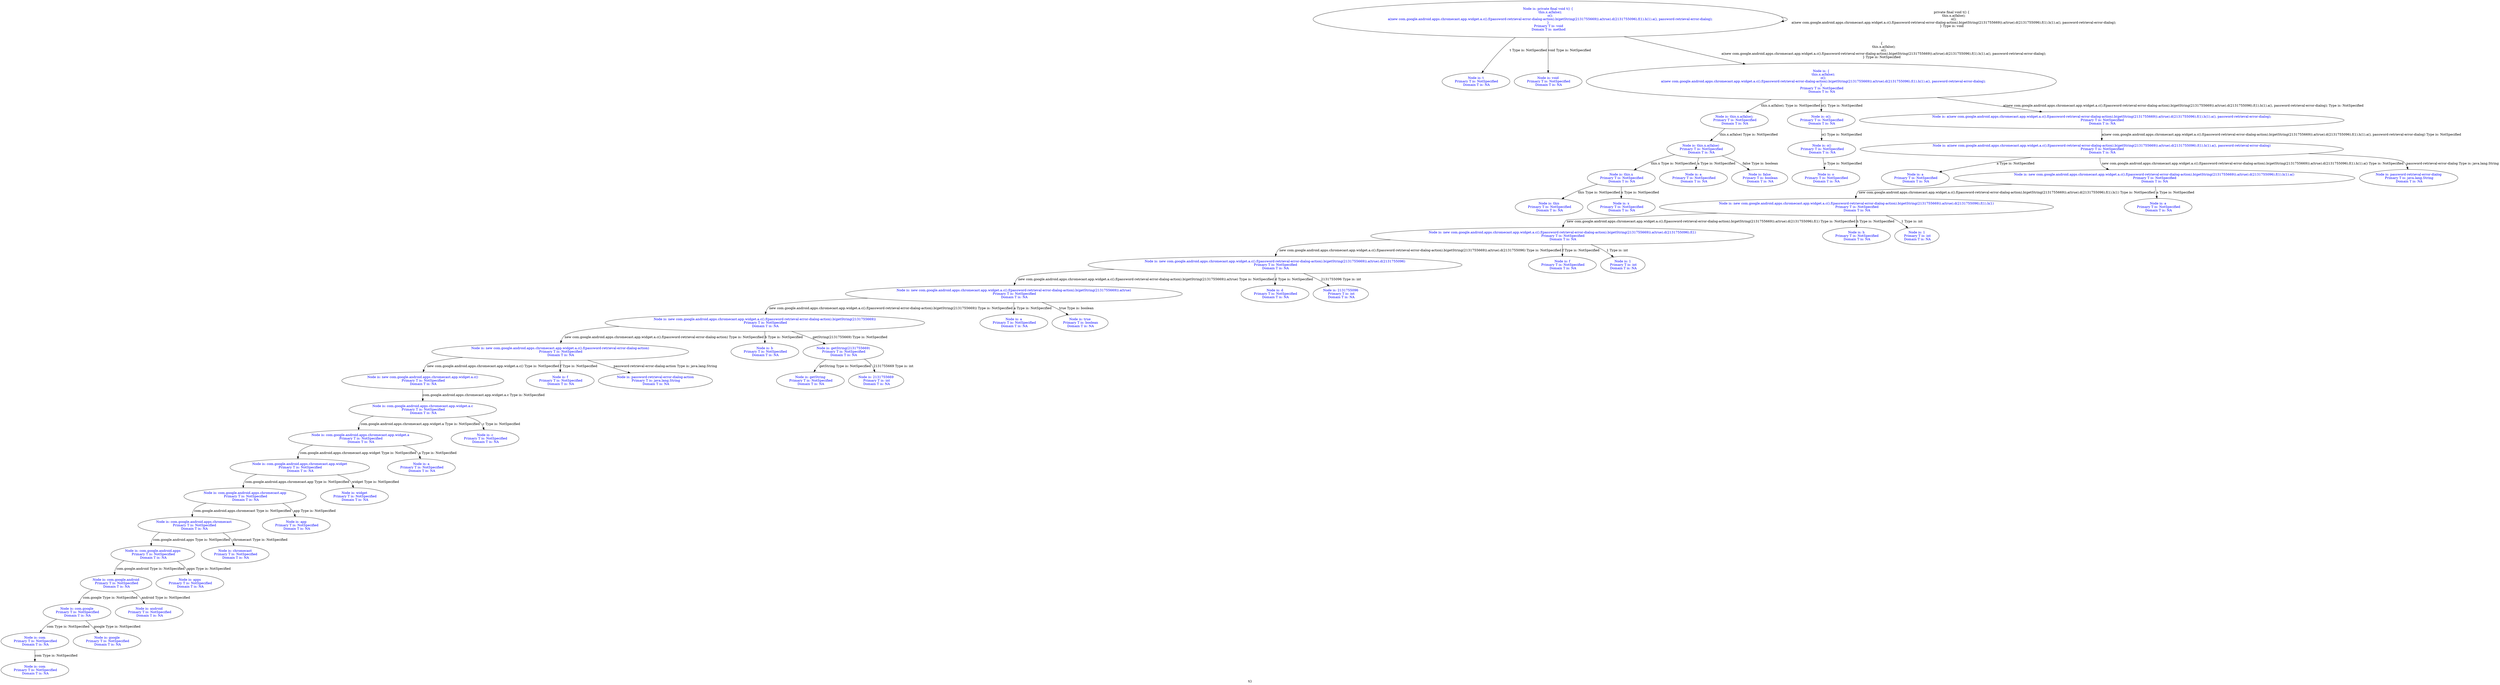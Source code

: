 digraph "t()" {
 label="t()"
{
 node [shape=box]} 
2104 -> 2104[label="private final void t() {
    this.x.a(false);
    o();
    a(new com.google.android.apps.chromecast.app.widget.a.c().f(password-retrieval-error-dialog-action).b(getString(2131755669)).a(true).d(2131755096).f(1).h(1).a(), password-retrieval-error-dialog);
} Type is: void"];
2104[label="Node is: private final void t() {
    this.x.a(false);
    o();
    a(new com.google.android.apps.chromecast.app.widget.a.c().f(password-retrieval-error-dialog-action).b(getString(2131755669)).a(true).d(2131755096).f(1).h(1).a(), password-retrieval-error-dialog);
}
 Primary T is: void
 Domain T is: method",fontcolor="blue"];
  2104 -> 2105[label="t Type is: NotSpecified"];
2105[label="Node is: t
 Primary T is: NotSpecified
 Domain T is: NA",fontcolor="blue"];
  2104 -> 2106[label="void Type is: NotSpecified"];
2106[label="Node is: void
 Primary T is: NotSpecified
 Domain T is: NA",fontcolor="blue"];
  2104 -> 2107[label="{
    this.x.a(false);
    o();
    a(new com.google.android.apps.chromecast.app.widget.a.c().f(password-retrieval-error-dialog-action).b(getString(2131755669)).a(true).d(2131755096).f(1).h(1).a(), password-retrieval-error-dialog);
} Type is: NotSpecified"];
2107[label="Node is: {
    this.x.a(false);
    o();
    a(new com.google.android.apps.chromecast.app.widget.a.c().f(password-retrieval-error-dialog-action).b(getString(2131755669)).a(true).d(2131755096).f(1).h(1).a(), password-retrieval-error-dialog);
}
 Primary T is: NotSpecified
 Domain T is: NA",fontcolor="blue"];
  2107 -> 2108[label="this.x.a(false); Type is: NotSpecified"];
2108[label="Node is: this.x.a(false);
 Primary T is: NotSpecified
 Domain T is: NA",fontcolor="blue"];
  2108 -> 2109[label="this.x.a(false) Type is: NotSpecified"];
2109[label="Node is: this.x.a(false)
 Primary T is: NotSpecified
 Domain T is: NA",fontcolor="blue"];
  2109 -> 2110[label="this.x Type is: NotSpecified"];
2110[label="Node is: this.x
 Primary T is: NotSpecified
 Domain T is: NA",fontcolor="blue"];
  2110 -> 2111[label="this Type is: NotSpecified"];
2111[label="Node is: this
 Primary T is: NotSpecified
 Domain T is: NA",fontcolor="blue"];
  2110 -> 2112[label="x Type is: NotSpecified"];
2112[label="Node is: x
 Primary T is: NotSpecified
 Domain T is: NA",fontcolor="blue"];
  2109 -> 2113[label="a Type is: NotSpecified"];
2113[label="Node is: a
 Primary T is: NotSpecified
 Domain T is: NA",fontcolor="blue"];
  2109 -> 2114[label="false Type is: boolean"];
2114[label="Node is: false
 Primary T is: boolean
 Domain T is: NA",fontcolor="blue"];
  2107 -> 2115[label="o(); Type is: NotSpecified"];
2115[label="Node is: o();
 Primary T is: NotSpecified
 Domain T is: NA",fontcolor="blue"];
  2115 -> 2116[label="o() Type is: NotSpecified"];
2116[label="Node is: o()
 Primary T is: NotSpecified
 Domain T is: NA",fontcolor="blue"];
  2116 -> 2117[label="o Type is: NotSpecified"];
2117[label="Node is: o
 Primary T is: NotSpecified
 Domain T is: NA",fontcolor="blue"];
  2107 -> 2118[label="a(new com.google.android.apps.chromecast.app.widget.a.c().f(password-retrieval-error-dialog-action).b(getString(2131755669)).a(true).d(2131755096).f(1).h(1).a(), password-retrieval-error-dialog); Type is: NotSpecified"];
2118[label="Node is: a(new com.google.android.apps.chromecast.app.widget.a.c().f(password-retrieval-error-dialog-action).b(getString(2131755669)).a(true).d(2131755096).f(1).h(1).a(), password-retrieval-error-dialog);
 Primary T is: NotSpecified
 Domain T is: NA",fontcolor="blue"];
  2118 -> 2119[label="a(new com.google.android.apps.chromecast.app.widget.a.c().f(password-retrieval-error-dialog-action).b(getString(2131755669)).a(true).d(2131755096).f(1).h(1).a(), password-retrieval-error-dialog) Type is: NotSpecified"];
2119[label="Node is: a(new com.google.android.apps.chromecast.app.widget.a.c().f(password-retrieval-error-dialog-action).b(getString(2131755669)).a(true).d(2131755096).f(1).h(1).a(), password-retrieval-error-dialog)
 Primary T is: NotSpecified
 Domain T is: NA",fontcolor="blue"];
  2119 -> 2120[label="a Type is: NotSpecified"];
2120[label="Node is: a
 Primary T is: NotSpecified
 Domain T is: NA",fontcolor="blue"];
  2119 -> 2121[label="new com.google.android.apps.chromecast.app.widget.a.c().f(password-retrieval-error-dialog-action).b(getString(2131755669)).a(true).d(2131755096).f(1).h(1).a() Type is: NotSpecified"];
2121[label="Node is: new com.google.android.apps.chromecast.app.widget.a.c().f(password-retrieval-error-dialog-action).b(getString(2131755669)).a(true).d(2131755096).f(1).h(1).a()
 Primary T is: NotSpecified
 Domain T is: NA",fontcolor="blue"];
  2121 -> 2122[label="new com.google.android.apps.chromecast.app.widget.a.c().f(password-retrieval-error-dialog-action).b(getString(2131755669)).a(true).d(2131755096).f(1).h(1) Type is: NotSpecified"];
2122[label="Node is: new com.google.android.apps.chromecast.app.widget.a.c().f(password-retrieval-error-dialog-action).b(getString(2131755669)).a(true).d(2131755096).f(1).h(1)
 Primary T is: NotSpecified
 Domain T is: NA",fontcolor="blue"];
  2122 -> 2123[label="new com.google.android.apps.chromecast.app.widget.a.c().f(password-retrieval-error-dialog-action).b(getString(2131755669)).a(true).d(2131755096).f(1) Type is: NotSpecified"];
2123[label="Node is: new com.google.android.apps.chromecast.app.widget.a.c().f(password-retrieval-error-dialog-action).b(getString(2131755669)).a(true).d(2131755096).f(1)
 Primary T is: NotSpecified
 Domain T is: NA",fontcolor="blue"];
  2123 -> 2124[label="new com.google.android.apps.chromecast.app.widget.a.c().f(password-retrieval-error-dialog-action).b(getString(2131755669)).a(true).d(2131755096) Type is: NotSpecified"];
2124[label="Node is: new com.google.android.apps.chromecast.app.widget.a.c().f(password-retrieval-error-dialog-action).b(getString(2131755669)).a(true).d(2131755096)
 Primary T is: NotSpecified
 Domain T is: NA",fontcolor="blue"];
  2124 -> 2125[label="new com.google.android.apps.chromecast.app.widget.a.c().f(password-retrieval-error-dialog-action).b(getString(2131755669)).a(true) Type is: NotSpecified"];
2125[label="Node is: new com.google.android.apps.chromecast.app.widget.a.c().f(password-retrieval-error-dialog-action).b(getString(2131755669)).a(true)
 Primary T is: NotSpecified
 Domain T is: NA",fontcolor="blue"];
  2125 -> 2126[label="new com.google.android.apps.chromecast.app.widget.a.c().f(password-retrieval-error-dialog-action).b(getString(2131755669)) Type is: NotSpecified"];
2126[label="Node is: new com.google.android.apps.chromecast.app.widget.a.c().f(password-retrieval-error-dialog-action).b(getString(2131755669))
 Primary T is: NotSpecified
 Domain T is: NA",fontcolor="blue"];
  2126 -> 2127[label="new com.google.android.apps.chromecast.app.widget.a.c().f(password-retrieval-error-dialog-action) Type is: NotSpecified"];
2127[label="Node is: new com.google.android.apps.chromecast.app.widget.a.c().f(password-retrieval-error-dialog-action)
 Primary T is: NotSpecified
 Domain T is: NA",fontcolor="blue"];
  2127 -> 2128[label="new com.google.android.apps.chromecast.app.widget.a.c() Type is: NotSpecified"];
2128[label="Node is: new com.google.android.apps.chromecast.app.widget.a.c()
 Primary T is: NotSpecified
 Domain T is: NA",fontcolor="blue"];
  2128 -> 2129[label="com.google.android.apps.chromecast.app.widget.a.c Type is: NotSpecified"];
2129[label="Node is: com.google.android.apps.chromecast.app.widget.a.c
 Primary T is: NotSpecified
 Domain T is: NA",fontcolor="blue"];
  2129 -> 2130[label="com.google.android.apps.chromecast.app.widget.a Type is: NotSpecified"];
2130[label="Node is: com.google.android.apps.chromecast.app.widget.a
 Primary T is: NotSpecified
 Domain T is: NA",fontcolor="blue"];
  2130 -> 2131[label="com.google.android.apps.chromecast.app.widget Type is: NotSpecified"];
2131[label="Node is: com.google.android.apps.chromecast.app.widget
 Primary T is: NotSpecified
 Domain T is: NA",fontcolor="blue"];
  2131 -> 2132[label="com.google.android.apps.chromecast.app Type is: NotSpecified"];
2132[label="Node is: com.google.android.apps.chromecast.app
 Primary T is: NotSpecified
 Domain T is: NA",fontcolor="blue"];
  2132 -> 2133[label="com.google.android.apps.chromecast Type is: NotSpecified"];
2133[label="Node is: com.google.android.apps.chromecast
 Primary T is: NotSpecified
 Domain T is: NA",fontcolor="blue"];
  2133 -> 2134[label="com.google.android.apps Type is: NotSpecified"];
2134[label="Node is: com.google.android.apps
 Primary T is: NotSpecified
 Domain T is: NA",fontcolor="blue"];
  2134 -> 2135[label="com.google.android Type is: NotSpecified"];
2135[label="Node is: com.google.android
 Primary T is: NotSpecified
 Domain T is: NA",fontcolor="blue"];
  2135 -> 2136[label="com.google Type is: NotSpecified"];
2136[label="Node is: com.google
 Primary T is: NotSpecified
 Domain T is: NA",fontcolor="blue"];
  2136 -> 2137[label="com Type is: NotSpecified"];
2137[label="Node is: com
 Primary T is: NotSpecified
 Domain T is: NA",fontcolor="blue"];
  2137 -> 2138[label="com Type is: NotSpecified"];
2138[label="Node is: com
 Primary T is: NotSpecified
 Domain T is: NA",fontcolor="blue"];
  2136 -> 2139[label="google Type is: NotSpecified"];
2139[label="Node is: google
 Primary T is: NotSpecified
 Domain T is: NA",fontcolor="blue"];
  2135 -> 2140[label="android Type is: NotSpecified"];
2140[label="Node is: android
 Primary T is: NotSpecified
 Domain T is: NA",fontcolor="blue"];
  2134 -> 2141[label="apps Type is: NotSpecified"];
2141[label="Node is: apps
 Primary T is: NotSpecified
 Domain T is: NA",fontcolor="blue"];
  2133 -> 2142[label="chromecast Type is: NotSpecified"];
2142[label="Node is: chromecast
 Primary T is: NotSpecified
 Domain T is: NA",fontcolor="blue"];
  2132 -> 2143[label="app Type is: NotSpecified"];
2143[label="Node is: app
 Primary T is: NotSpecified
 Domain T is: NA",fontcolor="blue"];
  2131 -> 2144[label="widget Type is: NotSpecified"];
2144[label="Node is: widget
 Primary T is: NotSpecified
 Domain T is: NA",fontcolor="blue"];
  2130 -> 2145[label="a Type is: NotSpecified"];
2145[label="Node is: a
 Primary T is: NotSpecified
 Domain T is: NA",fontcolor="blue"];
  2129 -> 2146[label="c Type is: NotSpecified"];
2146[label="Node is: c
 Primary T is: NotSpecified
 Domain T is: NA",fontcolor="blue"];
  2127 -> 2147[label="f Type is: NotSpecified"];
2147[label="Node is: f
 Primary T is: NotSpecified
 Domain T is: NA",fontcolor="blue"];
  2127 -> 2148[label="password-retrieval-error-dialog-action Type is: java.lang.String"];
2148[label="Node is: password-retrieval-error-dialog-action
 Primary T is: java.lang.String
 Domain T is: NA",fontcolor="blue"];
  2126 -> 2149[label="b Type is: NotSpecified"];
2149[label="Node is: b
 Primary T is: NotSpecified
 Domain T is: NA",fontcolor="blue"];
  2126 -> 2150[label="getString(2131755669) Type is: NotSpecified"];
2150[label="Node is: getString(2131755669)
 Primary T is: NotSpecified
 Domain T is: NA",fontcolor="blue"];
  2150 -> 2151[label="getString Type is: NotSpecified"];
2151[label="Node is: getString
 Primary T is: NotSpecified
 Domain T is: NA",fontcolor="blue"];
  2150 -> 2152[label="2131755669 Type is: int"];
2152[label="Node is: 2131755669
 Primary T is: int
 Domain T is: NA",fontcolor="blue"];
  2125 -> 2153[label="a Type is: NotSpecified"];
2153[label="Node is: a
 Primary T is: NotSpecified
 Domain T is: NA",fontcolor="blue"];
  2125 -> 2154[label="true Type is: boolean"];
2154[label="Node is: true
 Primary T is: boolean
 Domain T is: NA",fontcolor="blue"];
  2124 -> 2155[label="d Type is: NotSpecified"];
2155[label="Node is: d
 Primary T is: NotSpecified
 Domain T is: NA",fontcolor="blue"];
  2124 -> 2156[label="2131755096 Type is: int"];
2156[label="Node is: 2131755096
 Primary T is: int
 Domain T is: NA",fontcolor="blue"];
  2123 -> 2157[label="f Type is: NotSpecified"];
2157[label="Node is: f
 Primary T is: NotSpecified
 Domain T is: NA",fontcolor="blue"];
  2123 -> 2158[label="1 Type is: int"];
2158[label="Node is: 1
 Primary T is: int
 Domain T is: NA",fontcolor="blue"];
  2122 -> 2159[label="h Type is: NotSpecified"];
2159[label="Node is: h
 Primary T is: NotSpecified
 Domain T is: NA",fontcolor="blue"];
  2122 -> 2160[label="1 Type is: int"];
2160[label="Node is: 1
 Primary T is: int
 Domain T is: NA",fontcolor="blue"];
  2121 -> 2161[label="a Type is: NotSpecified"];
2161[label="Node is: a
 Primary T is: NotSpecified
 Domain T is: NA",fontcolor="blue"];
  2119 -> 2162[label="password-retrieval-error-dialog Type is: java.lang.String"];
2162[label="Node is: password-retrieval-error-dialog
 Primary T is: java.lang.String
 Domain T is: NA",fontcolor="blue"];
  }
